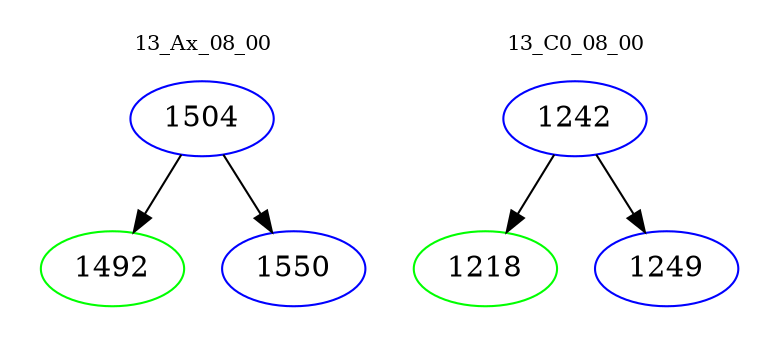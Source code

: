 digraph{
subgraph cluster_0 {
color = white
label = "13_Ax_08_00";
fontsize=10;
T0_1504 [label="1504", color="blue"]
T0_1504 -> T0_1492 [color="black"]
T0_1492 [label="1492", color="green"]
T0_1504 -> T0_1550 [color="black"]
T0_1550 [label="1550", color="blue"]
}
subgraph cluster_1 {
color = white
label = "13_C0_08_00";
fontsize=10;
T1_1242 [label="1242", color="blue"]
T1_1242 -> T1_1218 [color="black"]
T1_1218 [label="1218", color="green"]
T1_1242 -> T1_1249 [color="black"]
T1_1249 [label="1249", color="blue"]
}
}
